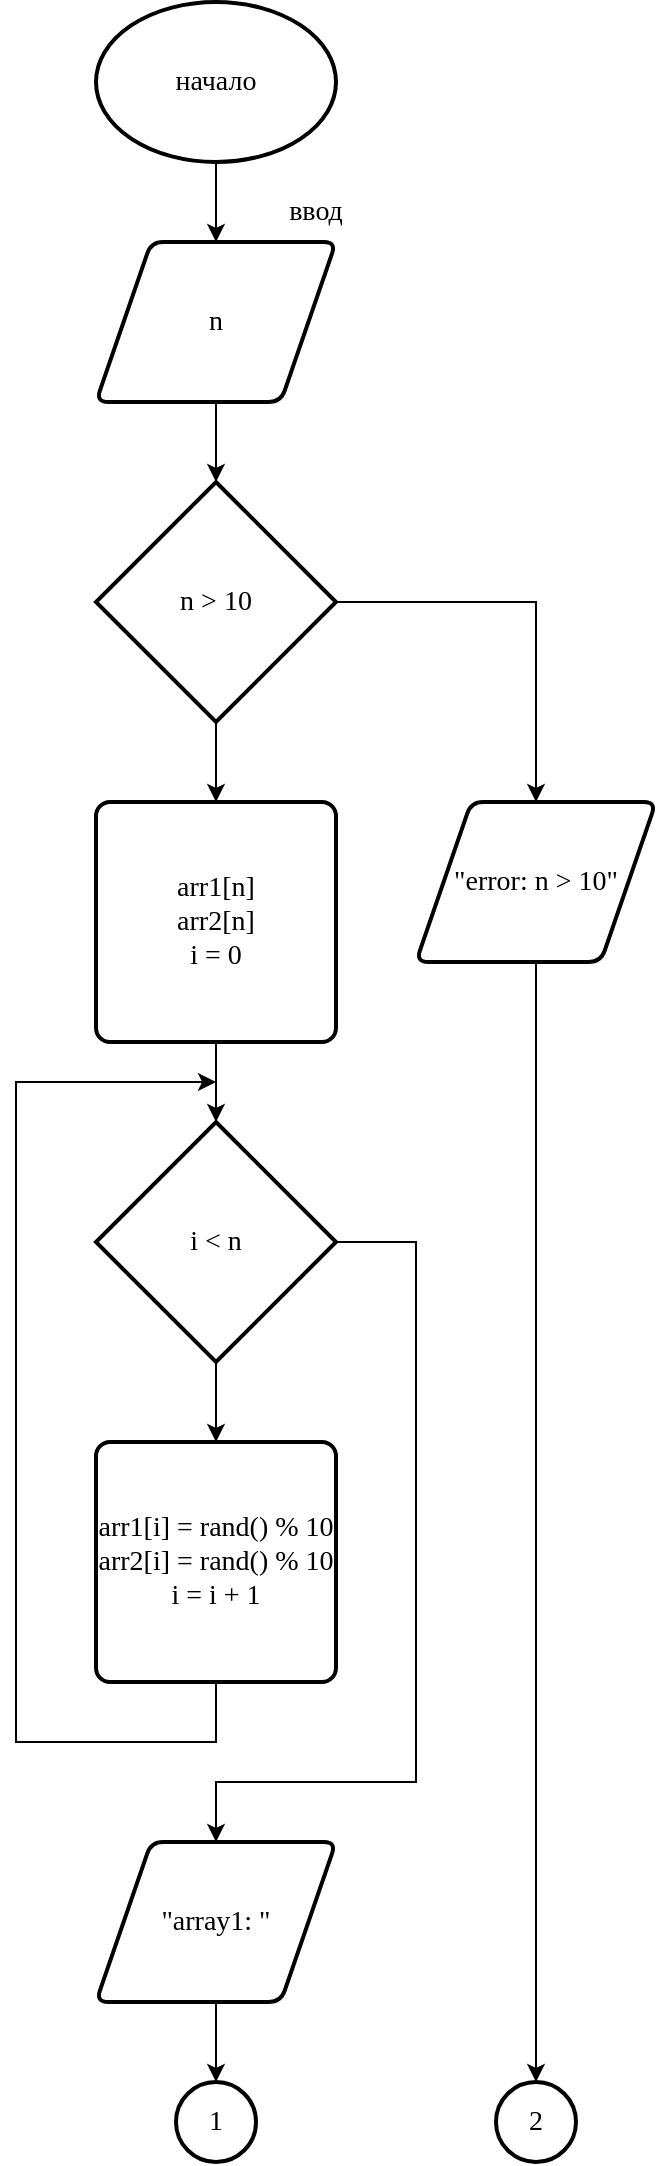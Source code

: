 <mxfile version="24.9.1" pages="4">
  <diagram id="ClEHwgsQiF0Twnfg9Zfp" name="page1">
    <mxGraphModel dx="1106" dy="611" grid="1" gridSize="10" guides="1" tooltips="1" connect="1" arrows="1" fold="1" page="1" pageScale="1" pageWidth="827" pageHeight="1169" math="0" shadow="0">
      <root>
        <mxCell id="0" />
        <mxCell id="1" parent="0" />
        <mxCell id="4WDe6WOeQd3wH5DQkv1W-1" value="начало" style="strokeWidth=2;html=1;shape=mxgraph.flowchart.start_1;whiteSpace=wrap;fontFamily=Times New Roman;fontSize=14;labelBackgroundColor=none;fontColor=#000000;" vertex="1" parent="1">
          <mxGeometry x="320" y="40" width="120" height="80" as="geometry" />
        </mxCell>
        <mxCell id="4WDe6WOeQd3wH5DQkv1W-2" value="n" style="shape=parallelogram;html=1;strokeWidth=2;perimeter=parallelogramPerimeter;whiteSpace=wrap;rounded=1;arcSize=12;size=0.23;fontFamily=Times New Roman;fontSize=14;labelBackgroundColor=none;fontColor=#000000;" vertex="1" parent="1">
          <mxGeometry x="320" y="160" width="120" height="80" as="geometry" />
        </mxCell>
        <mxCell id="4WDe6WOeQd3wH5DQkv1W-3" value="&lt;div style=&quot;&quot;&gt;&lt;div&gt;&lt;span style=&quot;&quot;&gt;n &lt;/span&gt;&amp;gt; &lt;span style=&quot;&quot;&gt;10&lt;/span&gt;&lt;/div&gt;&lt;/div&gt;" style="strokeWidth=2;html=1;shape=mxgraph.flowchart.decision;whiteSpace=wrap;fontFamily=Times New Roman;fontSize=14;labelBackgroundColor=none;fontColor=#000000;" vertex="1" parent="1">
          <mxGeometry x="320" y="280" width="120" height="120" as="geometry" />
        </mxCell>
        <mxCell id="4WDe6WOeQd3wH5DQkv1W-5" value="&lt;div style=&quot;&quot;&gt;&lt;div&gt;&lt;span style=&quot;&quot;&gt;&quot;error: n &amp;gt; 10&quot;&lt;/span&gt;&lt;/div&gt;&lt;/div&gt;" style="shape=parallelogram;html=1;strokeWidth=2;perimeter=parallelogramPerimeter;whiteSpace=wrap;rounded=1;arcSize=12;size=0.23;fontFamily=Times New Roman;fontSize=14;labelBackgroundColor=none;fontColor=#000000;" vertex="1" parent="1">
          <mxGeometry x="480" y="440" width="120" height="80" as="geometry" />
        </mxCell>
        <mxCell id="4WDe6WOeQd3wH5DQkv1W-6" value="&lt;div style=&quot;&quot;&gt;&lt;div&gt;&lt;span style=&quot;&quot;&gt;arr1&lt;/span&gt;[&lt;span style=&quot;&quot;&gt;n&lt;/span&gt;]&lt;/div&gt;&lt;div&gt;&lt;span style=&quot;&quot;&gt;arr2&lt;/span&gt;[&lt;span style=&quot;&quot;&gt;n&lt;/span&gt;]&lt;/div&gt;&lt;div&gt;i = 0&lt;/div&gt;&lt;/div&gt;" style="rounded=1;whiteSpace=wrap;html=1;absoluteArcSize=1;arcSize=14;strokeWidth=2;fontFamily=Times New Roman;fontSize=14;labelBackgroundColor=none;fontColor=#000000;" vertex="1" parent="1">
          <mxGeometry x="320" y="440" width="120" height="120" as="geometry" />
        </mxCell>
        <mxCell id="4WDe6WOeQd3wH5DQkv1W-7" value="i &amp;lt; n" style="strokeWidth=2;html=1;shape=mxgraph.flowchart.decision;whiteSpace=wrap;fontFamily=Times New Roman;fontSize=14;labelBackgroundColor=none;fontColor=#000000;" vertex="1" parent="1">
          <mxGeometry x="320" y="600" width="120" height="120" as="geometry" />
        </mxCell>
        <mxCell id="4WDe6WOeQd3wH5DQkv1W-8" value="&lt;div style=&quot;&quot;&gt;&lt;div&gt;&lt;span style=&quot;&quot;&gt;arr1&lt;/span&gt;[&lt;span style=&quot;&quot;&gt;i&lt;/span&gt;] = rand() % &lt;span style=&quot;&quot;&gt;10&lt;/span&gt;&lt;/div&gt;&lt;div&gt;&lt;div&gt;&lt;div&gt;&lt;span style=&quot;&quot;&gt;arr2&lt;/span&gt;[&lt;span style=&quot;&quot;&gt;i&lt;/span&gt;] = rand() % &lt;span style=&quot;&quot;&gt;10&lt;/span&gt;&lt;/div&gt;&lt;div&gt;&lt;span style=&quot;&quot;&gt;i = i + 1&lt;/span&gt;&lt;/div&gt;&lt;/div&gt;&lt;/div&gt;&lt;/div&gt;" style="rounded=1;whiteSpace=wrap;html=1;absoluteArcSize=1;arcSize=14;strokeWidth=2;fontFamily=Times New Roman;fontSize=14;labelBackgroundColor=none;fontColor=#000000;" vertex="1" parent="1">
          <mxGeometry x="320" y="760" width="120" height="120" as="geometry" />
        </mxCell>
        <mxCell id="TIAWvZCMxsYhyrnox-aT-1" value="1" style="strokeWidth=2;html=1;shape=mxgraph.flowchart.start_2;whiteSpace=wrap;fontFamily=Times New Roman;fontSize=14;labelBackgroundColor=none;fontColor=#000000;" vertex="1" parent="1">
          <mxGeometry x="360" y="1080" width="40" height="40" as="geometry" />
        </mxCell>
        <mxCell id="TIAWvZCMxsYhyrnox-aT-2" value="2" style="strokeWidth=2;html=1;shape=mxgraph.flowchart.start_2;whiteSpace=wrap;fontFamily=Times New Roman;fontSize=14;labelBackgroundColor=none;fontColor=#000000;" vertex="1" parent="1">
          <mxGeometry x="520" y="1080" width="40" height="40" as="geometry" />
        </mxCell>
        <mxCell id="a9mj1y5ryzQ2lEXADbT7-1" value="&lt;div style=&quot;&quot;&gt;&lt;div&gt;&lt;span style=&quot;&quot;&gt;&quot;array1: &quot;&lt;/span&gt;&lt;/div&gt;&lt;/div&gt;" style="shape=parallelogram;html=1;strokeWidth=2;perimeter=parallelogramPerimeter;whiteSpace=wrap;rounded=1;arcSize=12;size=0.23;fontFamily=Times New Roman;fontSize=14;labelBackgroundColor=none;fontColor=#000000;" vertex="1" parent="1">
          <mxGeometry x="320" y="960" width="120" height="80" as="geometry" />
        </mxCell>
        <mxCell id="48x4DBlpASRfGkHnOXzy-1" value="ввод" style="text;html=1;align=center;verticalAlign=middle;whiteSpace=wrap;rounded=0;fontFamily=Times New Roman;fontSize=14;labelBackgroundColor=none;fontColor=#000000;" vertex="1" parent="1">
          <mxGeometry x="400" y="130" width="60" height="30" as="geometry" />
        </mxCell>
        <mxCell id="48x4DBlpASRfGkHnOXzy-2" value="" style="endArrow=classic;html=1;rounded=0;exitX=0.5;exitY=1;exitDx=0;exitDy=0;exitPerimeter=0;entryX=0.5;entryY=0;entryDx=0;entryDy=0;fontFamily=Times New Roman;fontSize=14;labelBackgroundColor=none;fontColor=#000000;" edge="1" parent="1" source="4WDe6WOeQd3wH5DQkv1W-1" target="4WDe6WOeQd3wH5DQkv1W-2">
          <mxGeometry width="50" height="50" relative="1" as="geometry">
            <mxPoint x="390" y="110" as="sourcePoint" />
            <mxPoint x="440" y="60" as="targetPoint" />
          </mxGeometry>
        </mxCell>
        <mxCell id="48x4DBlpASRfGkHnOXzy-3" value="" style="endArrow=classic;html=1;rounded=0;exitX=0.5;exitY=1;exitDx=0;exitDy=0;entryX=0.5;entryY=0;entryDx=0;entryDy=0;entryPerimeter=0;fontFamily=Times New Roman;fontSize=14;labelBackgroundColor=none;fontColor=#000000;" edge="1" parent="1" source="4WDe6WOeQd3wH5DQkv1W-2" target="4WDe6WOeQd3wH5DQkv1W-3">
          <mxGeometry width="50" height="50" relative="1" as="geometry">
            <mxPoint x="390" y="130" as="sourcePoint" />
            <mxPoint x="390" y="170" as="targetPoint" />
          </mxGeometry>
        </mxCell>
        <mxCell id="48x4DBlpASRfGkHnOXzy-4" value="" style="endArrow=classic;html=1;rounded=0;exitX=0.5;exitY=1;exitDx=0;exitDy=0;entryX=0.5;entryY=0;entryDx=0;entryDy=0;exitPerimeter=0;fontFamily=Times New Roman;fontSize=14;labelBackgroundColor=none;fontColor=#000000;" edge="1" parent="1" source="4WDe6WOeQd3wH5DQkv1W-3" target="4WDe6WOeQd3wH5DQkv1W-6">
          <mxGeometry width="50" height="50" relative="1" as="geometry">
            <mxPoint x="390" y="250" as="sourcePoint" />
            <mxPoint x="390" y="290" as="targetPoint" />
          </mxGeometry>
        </mxCell>
        <mxCell id="48x4DBlpASRfGkHnOXzy-5" value="" style="endArrow=classic;html=1;rounded=0;exitX=1;exitY=0.5;exitDx=0;exitDy=0;entryX=0.5;entryY=0;entryDx=0;entryDy=0;exitPerimeter=0;fontFamily=Times New Roman;fontSize=14;labelBackgroundColor=none;fontColor=#000000;" edge="1" parent="1" source="4WDe6WOeQd3wH5DQkv1W-3" target="4WDe6WOeQd3wH5DQkv1W-5">
          <mxGeometry width="50" height="50" relative="1" as="geometry">
            <mxPoint x="390" y="410" as="sourcePoint" />
            <mxPoint x="390" y="450" as="targetPoint" />
            <Array as="points">
              <mxPoint x="540" y="340" />
            </Array>
          </mxGeometry>
        </mxCell>
        <mxCell id="48x4DBlpASRfGkHnOXzy-6" value="" style="endArrow=classic;html=1;rounded=0;exitX=0.5;exitY=1;exitDx=0;exitDy=0;entryX=0.5;entryY=0;entryDx=0;entryDy=0;entryPerimeter=0;fontFamily=Times New Roman;fontSize=14;labelBackgroundColor=none;fontColor=#000000;" edge="1" parent="1" source="4WDe6WOeQd3wH5DQkv1W-6" target="4WDe6WOeQd3wH5DQkv1W-7">
          <mxGeometry width="50" height="50" relative="1" as="geometry">
            <mxPoint x="390" y="410" as="sourcePoint" />
            <mxPoint x="390" y="450" as="targetPoint" />
          </mxGeometry>
        </mxCell>
        <mxCell id="48x4DBlpASRfGkHnOXzy-7" value="" style="endArrow=classic;html=1;rounded=0;exitX=0.5;exitY=1;exitDx=0;exitDy=0;entryX=0.5;entryY=0;entryDx=0;entryDy=0;exitPerimeter=0;fontFamily=Times New Roman;fontSize=14;labelBackgroundColor=none;fontColor=#000000;" edge="1" parent="1" source="4WDe6WOeQd3wH5DQkv1W-7" target="4WDe6WOeQd3wH5DQkv1W-8">
          <mxGeometry width="50" height="50" relative="1" as="geometry">
            <mxPoint x="390" y="570" as="sourcePoint" />
            <mxPoint x="390" y="610" as="targetPoint" />
          </mxGeometry>
        </mxCell>
        <mxCell id="48x4DBlpASRfGkHnOXzy-8" value="" style="endArrow=classic;html=1;rounded=0;exitX=0.5;exitY=1;exitDx=0;exitDy=0;fontFamily=Times New Roman;fontSize=14;labelBackgroundColor=none;fontColor=#000000;" edge="1" parent="1" source="4WDe6WOeQd3wH5DQkv1W-8">
          <mxGeometry width="50" height="50" relative="1" as="geometry">
            <mxPoint x="390" y="730" as="sourcePoint" />
            <mxPoint x="380" y="580" as="targetPoint" />
            <Array as="points">
              <mxPoint x="380" y="910" />
              <mxPoint x="280" y="910" />
              <mxPoint x="280" y="580" />
            </Array>
          </mxGeometry>
        </mxCell>
        <mxCell id="48x4DBlpASRfGkHnOXzy-9" value="" style="endArrow=classic;html=1;rounded=0;exitX=1;exitY=0.5;exitDx=0;exitDy=0;entryX=0.5;entryY=0;entryDx=0;entryDy=0;exitPerimeter=0;fontFamily=Times New Roman;fontSize=14;labelBackgroundColor=none;fontColor=#000000;" edge="1" parent="1" source="4WDe6WOeQd3wH5DQkv1W-7" target="a9mj1y5ryzQ2lEXADbT7-1">
          <mxGeometry width="50" height="50" relative="1" as="geometry">
            <mxPoint x="390" y="730" as="sourcePoint" />
            <mxPoint x="390" y="770" as="targetPoint" />
            <Array as="points">
              <mxPoint x="480" y="660" />
              <mxPoint x="480" y="930" />
              <mxPoint x="380" y="930" />
            </Array>
          </mxGeometry>
        </mxCell>
        <mxCell id="48x4DBlpASRfGkHnOXzy-10" value="" style="endArrow=classic;html=1;rounded=0;exitX=0.5;exitY=1;exitDx=0;exitDy=0;entryX=0.5;entryY=0;entryDx=0;entryDy=0;entryPerimeter=0;fontFamily=Times New Roman;fontSize=14;labelBackgroundColor=none;fontColor=#000000;" edge="1" parent="1" source="a9mj1y5ryzQ2lEXADbT7-1" target="TIAWvZCMxsYhyrnox-aT-1">
          <mxGeometry width="50" height="50" relative="1" as="geometry">
            <mxPoint x="390" y="730" as="sourcePoint" />
            <mxPoint x="390" y="770" as="targetPoint" />
          </mxGeometry>
        </mxCell>
        <mxCell id="48x4DBlpASRfGkHnOXzy-11" value="" style="endArrow=classic;html=1;rounded=0;exitX=0.5;exitY=1;exitDx=0;exitDy=0;entryX=0.5;entryY=0;entryDx=0;entryDy=0;entryPerimeter=0;fontFamily=Times New Roman;fontSize=14;labelBackgroundColor=none;fontColor=#000000;" edge="1" parent="1" source="4WDe6WOeQd3wH5DQkv1W-5" target="TIAWvZCMxsYhyrnox-aT-2">
          <mxGeometry width="50" height="50" relative="1" as="geometry">
            <mxPoint x="390" y="1050" as="sourcePoint" />
            <mxPoint x="390" y="1090" as="targetPoint" />
          </mxGeometry>
        </mxCell>
      </root>
    </mxGraphModel>
  </diagram>
  <diagram id="-nOnlG4Ni3Ta8Uzwo-ml" name="page2">
    <mxGraphModel dx="1106" dy="611" grid="1" gridSize="10" guides="1" tooltips="1" connect="1" arrows="1" fold="1" page="1" pageScale="1" pageWidth="827" pageHeight="1169" math="0" shadow="0">
      <root>
        <mxCell id="0" />
        <mxCell id="1" parent="0" />
        <mxCell id="ZV22opKeAn7J3kT4WImm-1" value="i &amp;lt; n" style="strokeWidth=2;html=1;shape=mxgraph.flowchart.decision;whiteSpace=wrap;labelBackgroundColor=none;fontColor=#000000;" vertex="1" parent="1">
          <mxGeometry x="320" y="280" width="120" height="120" as="geometry" />
        </mxCell>
        <mxCell id="ZV22opKeAn7J3kT4WImm-2" value="i = i + 1" style="rounded=1;whiteSpace=wrap;html=1;absoluteArcSize=1;arcSize=14;strokeWidth=2;labelBackgroundColor=none;fontColor=#000000;" vertex="1" parent="1">
          <mxGeometry x="320" y="560" width="120" height="120" as="geometry" />
        </mxCell>
        <mxCell id="ZV22opKeAn7J3kT4WImm-3" value="1" style="strokeWidth=2;html=1;shape=mxgraph.flowchart.start_2;whiteSpace=wrap;labelBackgroundColor=none;fontColor=#000000;" vertex="1" parent="1">
          <mxGeometry x="360" y="40" width="40" height="40" as="geometry" />
        </mxCell>
        <mxCell id="TQ7RqIMfmJ_NdMEHXZPh-1" value="i = 0" style="rounded=1;whiteSpace=wrap;html=1;absoluteArcSize=1;arcSize=14;strokeWidth=2;labelBackgroundColor=none;fontColor=#000000;" vertex="1" parent="1">
          <mxGeometry x="320" y="120" width="120" height="120" as="geometry" />
        </mxCell>
        <mxCell id="TQ7RqIMfmJ_NdMEHXZPh-2" value="i &amp;lt; n" style="strokeWidth=2;html=1;shape=mxgraph.flowchart.decision;whiteSpace=wrap;labelBackgroundColor=none;fontColor=#000000;" vertex="1" parent="1">
          <mxGeometry x="320" y="920" width="120" height="120" as="geometry" />
        </mxCell>
        <mxCell id="TQ7RqIMfmJ_NdMEHXZPh-4" value="i = 0" style="rounded=1;whiteSpace=wrap;html=1;absoluteArcSize=1;arcSize=14;strokeWidth=2;labelBackgroundColor=none;fontColor=#000000;" vertex="1" parent="1">
          <mxGeometry x="320" y="760" width="120" height="120" as="geometry" />
        </mxCell>
        <mxCell id="isAVYBui_rfD6mscCJiV-1" value="arr1[i]" style="shape=parallelogram;html=1;strokeWidth=2;perimeter=parallelogramPerimeter;whiteSpace=wrap;rounded=1;arcSize=12;size=0.23;labelBackgroundColor=none;fontColor=#000000;" vertex="1" parent="1">
          <mxGeometry x="320" y="440" width="120" height="80" as="geometry" />
        </mxCell>
        <mxCell id="zNTCxZKhuR5uTYQSKdoK-1" value="1" style="strokeWidth=2;html=1;shape=mxgraph.flowchart.start_2;whiteSpace=wrap;labelBackgroundColor=none;fontColor=#000000;" vertex="1" parent="1">
          <mxGeometry x="360" y="1400" width="40" height="40" as="geometry" />
        </mxCell>
        <mxCell id="27rPDv61kqs436boxoLT-1" value="arr2[i]" style="shape=parallelogram;html=1;strokeWidth=2;perimeter=parallelogramPerimeter;whiteSpace=wrap;rounded=1;arcSize=12;size=0.23;labelBackgroundColor=none;fontColor=#000000;" vertex="1" parent="1">
          <mxGeometry x="320" y="1080" width="120" height="80" as="geometry" />
        </mxCell>
        <mxCell id="27rPDv61kqs436boxoLT-2" value="i = i + 1" style="rounded=1;whiteSpace=wrap;html=1;absoluteArcSize=1;arcSize=14;strokeWidth=2;labelBackgroundColor=none;fontColor=#000000;" vertex="1" parent="1">
          <mxGeometry x="320" y="1200" width="120" height="120" as="geometry" />
        </mxCell>
        <mxCell id="K9ttAwndlH-CqKQWY8N4-1" value="" style="endArrow=classic;html=1;rounded=0;exitX=0.5;exitY=1;exitDx=0;exitDy=0;labelBackgroundColor=none;fontColor=#000000;" edge="1" parent="1" source="27rPDv61kqs436boxoLT-2">
          <mxGeometry width="50" height="50" relative="1" as="geometry">
            <mxPoint x="390" y="1250" as="sourcePoint" />
            <mxPoint x="380" y="900" as="targetPoint" />
            <Array as="points">
              <mxPoint x="380" y="1350" />
              <mxPoint x="280" y="1350" />
              <mxPoint x="280" y="900" />
            </Array>
          </mxGeometry>
        </mxCell>
        <mxCell id="K9ttAwndlH-CqKQWY8N4-2" value="" style="endArrow=classic;html=1;rounded=0;exitX=0.5;exitY=1;exitDx=0;exitDy=0;entryX=0.5;entryY=0;entryDx=0;entryDy=0;labelBackgroundColor=none;fontColor=#000000;" edge="1" parent="1" source="27rPDv61kqs436boxoLT-1" target="27rPDv61kqs436boxoLT-2">
          <mxGeometry width="50" height="50" relative="1" as="geometry">
            <mxPoint x="390" y="1330" as="sourcePoint" />
            <mxPoint x="390" y="1370" as="targetPoint" />
          </mxGeometry>
        </mxCell>
        <mxCell id="K9ttAwndlH-CqKQWY8N4-3" value="" style="endArrow=classic;html=1;rounded=0;exitX=0.5;exitY=1;exitDx=0;exitDy=0;entryX=0.5;entryY=0;entryDx=0;entryDy=0;exitPerimeter=0;labelBackgroundColor=none;fontColor=#000000;" edge="1" parent="1" source="TQ7RqIMfmJ_NdMEHXZPh-2" target="27rPDv61kqs436boxoLT-1">
          <mxGeometry width="50" height="50" relative="1" as="geometry">
            <mxPoint x="390" y="1170" as="sourcePoint" />
            <mxPoint x="390" y="1210" as="targetPoint" />
          </mxGeometry>
        </mxCell>
        <mxCell id="K9ttAwndlH-CqKQWY8N4-5" value="" style="endArrow=classic;html=1;rounded=0;exitX=0.5;exitY=1;exitDx=0;exitDy=0;entryX=0.5;entryY=0;entryDx=0;entryDy=0;entryPerimeter=0;labelBackgroundColor=none;fontColor=#000000;" edge="1" parent="1" source="TQ7RqIMfmJ_NdMEHXZPh-4" target="TQ7RqIMfmJ_NdMEHXZPh-2">
          <mxGeometry width="50" height="50" relative="1" as="geometry">
            <mxPoint x="390" y="1050" as="sourcePoint" />
            <mxPoint x="390" y="1090" as="targetPoint" />
          </mxGeometry>
        </mxCell>
        <mxCell id="K9ttAwndlH-CqKQWY8N4-6" value="" style="endArrow=classic;html=1;rounded=0;exitX=0.5;exitY=1;exitDx=0;exitDy=0;exitPerimeter=0;entryX=0.5;entryY=0;entryDx=0;entryDy=0;labelBackgroundColor=none;fontColor=#000000;" edge="1" parent="1" source="ZV22opKeAn7J3kT4WImm-3" target="TQ7RqIMfmJ_NdMEHXZPh-1">
          <mxGeometry width="50" height="50" relative="1" as="geometry">
            <mxPoint x="390" y="90" as="sourcePoint" />
            <mxPoint x="440" y="40" as="targetPoint" />
          </mxGeometry>
        </mxCell>
        <mxCell id="HLryhTNELHdvGvSWHEGO-1" value="" style="endArrow=classic;html=1;rounded=0;exitX=0.5;exitY=1;exitDx=0;exitDy=0;entryX=0.5;entryY=0;entryDx=0;entryDy=0;entryPerimeter=0;labelBackgroundColor=none;fontColor=#000000;" edge="1" parent="1" source="TQ7RqIMfmJ_NdMEHXZPh-1" target="ZV22opKeAn7J3kT4WImm-1">
          <mxGeometry width="50" height="50" relative="1" as="geometry">
            <mxPoint x="390" y="90" as="sourcePoint" />
            <mxPoint x="390" y="130" as="targetPoint" />
          </mxGeometry>
        </mxCell>
        <mxCell id="HLryhTNELHdvGvSWHEGO-2" value="" style="endArrow=classic;html=1;rounded=0;exitX=0.5;exitY=1;exitDx=0;exitDy=0;entryX=0.5;entryY=0;entryDx=0;entryDy=0;exitPerimeter=0;labelBackgroundColor=none;fontColor=#000000;" edge="1" parent="1" source="ZV22opKeAn7J3kT4WImm-1" target="isAVYBui_rfD6mscCJiV-1">
          <mxGeometry width="50" height="50" relative="1" as="geometry">
            <mxPoint x="390" y="250" as="sourcePoint" />
            <mxPoint x="390" y="290" as="targetPoint" />
          </mxGeometry>
        </mxCell>
        <mxCell id="HLryhTNELHdvGvSWHEGO-3" value="" style="endArrow=classic;html=1;rounded=0;exitX=0.5;exitY=1;exitDx=0;exitDy=0;entryX=0.5;entryY=0;entryDx=0;entryDy=0;labelBackgroundColor=none;fontColor=#000000;" edge="1" parent="1" source="isAVYBui_rfD6mscCJiV-1" target="ZV22opKeAn7J3kT4WImm-2">
          <mxGeometry width="50" height="50" relative="1" as="geometry">
            <mxPoint x="390" y="410" as="sourcePoint" />
            <mxPoint x="400" y="300" as="targetPoint" />
          </mxGeometry>
        </mxCell>
        <mxCell id="HLryhTNELHdvGvSWHEGO-4" value="" style="endArrow=classic;html=1;rounded=0;exitX=0.5;exitY=1;exitDx=0;exitDy=0;labelBackgroundColor=none;fontColor=#000000;" edge="1" parent="1" source="ZV22opKeAn7J3kT4WImm-2">
          <mxGeometry width="50" height="50" relative="1" as="geometry">
            <mxPoint x="390" y="410" as="sourcePoint" />
            <mxPoint x="380" y="260" as="targetPoint" />
            <Array as="points">
              <mxPoint x="380" y="710" />
              <mxPoint x="280" y="710" />
              <mxPoint x="280" y="260" />
            </Array>
          </mxGeometry>
        </mxCell>
        <mxCell id="HLryhTNELHdvGvSWHEGO-5" value="" style="endArrow=classic;html=1;rounded=0;exitX=1;exitY=0.5;exitDx=0;exitDy=0;entryX=0.5;entryY=0;entryDx=0;entryDy=0;exitPerimeter=0;labelBackgroundColor=none;fontColor=#000000;" edge="1" parent="1" source="ZV22opKeAn7J3kT4WImm-1" target="TQ7RqIMfmJ_NdMEHXZPh-4">
          <mxGeometry width="50" height="50" relative="1" as="geometry">
            <mxPoint x="390" y="410" as="sourcePoint" />
            <mxPoint x="390" y="450" as="targetPoint" />
            <Array as="points">
              <mxPoint x="480" y="340" />
              <mxPoint x="480" y="730" />
              <mxPoint x="380" y="730" />
            </Array>
          </mxGeometry>
        </mxCell>
        <mxCell id="6bLD12Y1-bCbmdjCxjbe-1" value="" style="endArrow=classic;html=1;rounded=0;exitX=1;exitY=0.5;exitDx=0;exitDy=0;entryX=0.5;entryY=0;entryDx=0;entryDy=0;exitPerimeter=0;entryPerimeter=0;labelBackgroundColor=none;fontColor=#000000;" edge="1" parent="1" source="TQ7RqIMfmJ_NdMEHXZPh-2" target="zNTCxZKhuR5uTYQSKdoK-1">
          <mxGeometry width="50" height="50" relative="1" as="geometry">
            <mxPoint x="390" y="1170" as="sourcePoint" />
            <mxPoint x="390" y="1210" as="targetPoint" />
            <Array as="points">
              <mxPoint x="480" y="980" />
              <mxPoint x="480" y="1370" />
              <mxPoint x="380" y="1370" />
            </Array>
          </mxGeometry>
        </mxCell>
        <mxCell id="VQG3CqEEjc1wZA6Ka6te-1" value="вывод" style="text;html=1;align=center;verticalAlign=middle;whiteSpace=wrap;rounded=0;fontFamily=Times New Roman;fontSize=14;labelBackgroundColor=none;fontColor=#000000;" vertex="1" parent="1">
          <mxGeometry x="400" y="410" width="60" height="30" as="geometry" />
        </mxCell>
        <mxCell id="VQG3CqEEjc1wZA6Ka6te-2" value="вывод" style="text;html=1;align=center;verticalAlign=middle;whiteSpace=wrap;rounded=0;fontFamily=Times New Roman;fontSize=14;labelBackgroundColor=none;fontColor=#000000;" vertex="1" parent="1">
          <mxGeometry x="400" y="1050" width="60" height="30" as="geometry" />
        </mxCell>
      </root>
    </mxGraphModel>
  </diagram>
  <diagram id="EvM0lVcL_5SvYcB3Qsok" name="page3">
    <mxGraphModel dx="1053" dy="582" grid="1" gridSize="10" guides="1" tooltips="1" connect="1" arrows="1" fold="1" page="1" pageScale="1" pageWidth="827" pageHeight="1169" math="0" shadow="0">
      <root>
        <mxCell id="0" />
        <mxCell id="1" parent="0" />
        <mxCell id="a-BPPGdbZMG67OQ4OdZu-1" value="&lt;div style=&quot;&quot;&gt;&lt;div&gt;&lt;span style=&quot;&quot;&gt;min1 &lt;/span&gt;= &lt;span style=&quot;&quot;&gt;array1&lt;/span&gt;[&lt;span style=&quot;&quot;&gt;0&lt;/span&gt;]&lt;/div&gt;&lt;div&gt;&lt;span style=&quot;&quot;&gt;min2 &lt;/span&gt;= &lt;span style=&quot;&quot;&gt;array2&lt;/span&gt;[&lt;span style=&quot;&quot;&gt;0&lt;/span&gt;]&lt;/div&gt;&lt;div&gt;i = 1&lt;/div&gt;&lt;/div&gt;" style="rounded=1;whiteSpace=wrap;html=1;absoluteArcSize=1;arcSize=14;strokeWidth=2;fontFamily=Times New Roman;fontSize=14;fontColor=#000000;labelBackgroundColor=none;" vertex="1" parent="1">
          <mxGeometry x="320" y="1200" width="120" height="120" as="geometry" />
        </mxCell>
        <mxCell id="JEyaU9MG4szVsMRdpTSi-1" value="&lt;div style=&quot;&quot;&gt;&lt;div&gt;i &amp;lt; n&lt;/div&gt;&lt;/div&gt;" style="strokeWidth=2;html=1;shape=mxgraph.flowchart.decision;whiteSpace=wrap;fontFamily=Times New Roman;fontSize=14;fontColor=#000000;labelBackgroundColor=none;" vertex="1" parent="1">
          <mxGeometry x="320" y="1360" width="120" height="120" as="geometry" />
        </mxCell>
        <mxCell id="JEyaU9MG4szVsMRdpTSi-3" value="&lt;div style=&quot;&quot;&gt;&lt;span style=&quot;&quot;&gt;arr1&lt;/span&gt;[&lt;span style=&quot;&quot;&gt;i&lt;/span&gt;] &amp;lt; &lt;span style=&quot;&quot;&gt;min1&lt;/span&gt;&lt;/div&gt;" style="strokeWidth=2;html=1;shape=mxgraph.flowchart.decision;whiteSpace=wrap;fontFamily=Times New Roman;fontSize=14;fontColor=#000000;labelBackgroundColor=none;" vertex="1" parent="1">
          <mxGeometry x="320" y="1520" width="120" height="120" as="geometry" />
        </mxCell>
        <mxCell id="JEyaU9MG4szVsMRdpTSi-4" value="&lt;div style=&quot;&quot;&gt;&lt;div&gt;&lt;span style=&quot;&quot;&gt;min1 &lt;/span&gt;= &lt;span style=&quot;&quot;&gt;arr1&lt;/span&gt;[&lt;span style=&quot;&quot;&gt;i&lt;/span&gt;]&lt;/div&gt;&lt;/div&gt;" style="rounded=1;whiteSpace=wrap;html=1;absoluteArcSize=1;arcSize=14;strokeWidth=2;fontFamily=Times New Roman;fontSize=14;fontColor=#000000;labelBackgroundColor=none;" vertex="1" parent="1">
          <mxGeometry x="320" y="1680" width="120" height="120" as="geometry" />
        </mxCell>
        <mxCell id="JEyaU9MG4szVsMRdpTSi-5" value="&lt;div style=&quot;&quot;&gt;&lt;span style=&quot;&quot;&gt;arr2&lt;/span&gt;[&lt;span style=&quot;&quot;&gt;i&lt;/span&gt;] &amp;lt; &lt;span style=&quot;&quot;&gt;min2&lt;/span&gt;&lt;/div&gt;" style="strokeWidth=2;html=1;shape=mxgraph.flowchart.decision;whiteSpace=wrap;fontFamily=Times New Roman;fontSize=14;fontColor=#000000;labelBackgroundColor=none;" vertex="1" parent="1">
          <mxGeometry x="320" y="1840" width="120" height="120" as="geometry" />
        </mxCell>
        <mxCell id="JEyaU9MG4szVsMRdpTSi-6" value="&lt;div style=&quot;&quot;&gt;&lt;div&gt;&lt;span style=&quot;&quot;&gt;min2 &lt;/span&gt;= &lt;span style=&quot;&quot;&gt;arr2&lt;/span&gt;[&lt;span style=&quot;&quot;&gt;i&lt;/span&gt;]&lt;/div&gt;&lt;/div&gt;" style="rounded=1;whiteSpace=wrap;html=1;absoluteArcSize=1;arcSize=14;strokeWidth=2;fontFamily=Times New Roman;fontSize=14;fontColor=#000000;labelBackgroundColor=none;" vertex="1" parent="1">
          <mxGeometry x="320" y="2000" width="120" height="120" as="geometry" />
        </mxCell>
        <mxCell id="JEyaU9MG4szVsMRdpTSi-7" value="i = i + 1" style="rounded=1;whiteSpace=wrap;html=1;absoluteArcSize=1;arcSize=14;strokeWidth=2;fontFamily=Times New Roman;fontSize=14;fontColor=#000000;labelBackgroundColor=none;" vertex="1" parent="1">
          <mxGeometry x="320" y="2160" width="120" height="120" as="geometry" />
        </mxCell>
        <mxCell id="wcK97uX5LzdqGnMl5bGo-1" value="1" style="strokeWidth=2;html=1;shape=mxgraph.flowchart.start_2;whiteSpace=wrap;fontFamily=Times New Roman;fontSize=14;fontColor=#000000;labelBackgroundColor=none;" vertex="1" parent="1">
          <mxGeometry x="360" y="1120" width="40" height="40" as="geometry" />
        </mxCell>
        <mxCell id="wcK97uX5LzdqGnMl5bGo-2" value="1" style="strokeWidth=2;html=1;shape=mxgraph.flowchart.start_2;whiteSpace=wrap;fontFamily=Times New Roman;fontSize=14;fontColor=#000000;labelBackgroundColor=none;" vertex="1" parent="1">
          <mxGeometry x="360" y="2360" width="40" height="40" as="geometry" />
        </mxCell>
        <mxCell id="t1HgOMJ_iQbW_uEZNK2S-1" value="" style="endArrow=classic;html=1;rounded=0;exitX=0.5;exitY=1;exitDx=0;exitDy=0;exitPerimeter=0;entryX=0.5;entryY=0;entryDx=0;entryDy=0;fontFamily=Times New Roman;fontSize=14;fontColor=#000000;labelBackgroundColor=none;" edge="1" parent="1" source="wcK97uX5LzdqGnMl5bGo-1" target="a-BPPGdbZMG67OQ4OdZu-1">
          <mxGeometry width="50" height="50" relative="1" as="geometry">
            <mxPoint x="390" y="1340" as="sourcePoint" />
            <mxPoint x="440" y="1290" as="targetPoint" />
          </mxGeometry>
        </mxCell>
        <mxCell id="t1HgOMJ_iQbW_uEZNK2S-2" value="" style="endArrow=classic;html=1;rounded=0;exitX=0.5;exitY=1;exitDx=0;exitDy=0;entryX=0.5;entryY=0;entryDx=0;entryDy=0;entryPerimeter=0;fontFamily=Times New Roman;fontSize=14;fontColor=#000000;labelBackgroundColor=none;" edge="1" parent="1" source="a-BPPGdbZMG67OQ4OdZu-1" target="JEyaU9MG4szVsMRdpTSi-1">
          <mxGeometry width="50" height="50" relative="1" as="geometry">
            <mxPoint x="390" y="1170" as="sourcePoint" />
            <mxPoint x="390" y="1210" as="targetPoint" />
          </mxGeometry>
        </mxCell>
        <mxCell id="t1HgOMJ_iQbW_uEZNK2S-3" value="" style="endArrow=classic;html=1;rounded=0;exitX=0.5;exitY=1;exitDx=0;exitDy=0;entryX=0.5;entryY=0;entryDx=0;entryDy=0;entryPerimeter=0;exitPerimeter=0;fontFamily=Times New Roman;fontSize=14;fontColor=#000000;labelBackgroundColor=none;" edge="1" parent="1" source="JEyaU9MG4szVsMRdpTSi-1" target="JEyaU9MG4szVsMRdpTSi-3">
          <mxGeometry width="50" height="50" relative="1" as="geometry">
            <mxPoint x="390" y="1330" as="sourcePoint" />
            <mxPoint x="390" y="1370" as="targetPoint" />
          </mxGeometry>
        </mxCell>
        <mxCell id="t1HgOMJ_iQbW_uEZNK2S-4" value="" style="endArrow=classic;html=1;rounded=0;exitX=0.5;exitY=1;exitDx=0;exitDy=0;entryX=0.5;entryY=0;entryDx=0;entryDy=0;exitPerimeter=0;fontFamily=Times New Roman;fontSize=14;fontColor=#000000;labelBackgroundColor=none;" edge="1" parent="1" source="JEyaU9MG4szVsMRdpTSi-3" target="JEyaU9MG4szVsMRdpTSi-4">
          <mxGeometry width="50" height="50" relative="1" as="geometry">
            <mxPoint x="390" y="1490" as="sourcePoint" />
            <mxPoint x="390" y="1530" as="targetPoint" />
          </mxGeometry>
        </mxCell>
        <mxCell id="t1HgOMJ_iQbW_uEZNK2S-5" value="" style="endArrow=classic;html=1;rounded=0;exitX=1;exitY=0.5;exitDx=0;exitDy=0;exitPerimeter=0;fontFamily=Times New Roman;fontSize=14;fontColor=#000000;labelBackgroundColor=none;" edge="1" parent="1" source="JEyaU9MG4szVsMRdpTSi-3">
          <mxGeometry width="50" height="50" relative="1" as="geometry">
            <mxPoint x="390" y="1650" as="sourcePoint" />
            <mxPoint x="380" y="1820" as="targetPoint" />
            <Array as="points">
              <mxPoint x="480" y="1580" />
              <mxPoint x="480" y="1820" />
            </Array>
          </mxGeometry>
        </mxCell>
        <mxCell id="t1HgOMJ_iQbW_uEZNK2S-6" value="" style="endArrow=classic;html=1;rounded=0;exitX=0.5;exitY=1;exitDx=0;exitDy=0;entryX=0.5;entryY=0;entryDx=0;entryDy=0;entryPerimeter=0;fontFamily=Times New Roman;fontSize=14;fontColor=#000000;labelBackgroundColor=none;" edge="1" parent="1" source="JEyaU9MG4szVsMRdpTSi-4" target="JEyaU9MG4szVsMRdpTSi-5">
          <mxGeometry width="50" height="50" relative="1" as="geometry">
            <mxPoint x="390" y="1650" as="sourcePoint" />
            <mxPoint x="390" y="1690" as="targetPoint" />
          </mxGeometry>
        </mxCell>
        <mxCell id="t1HgOMJ_iQbW_uEZNK2S-7" value="" style="endArrow=classic;html=1;rounded=0;exitX=0.5;exitY=1;exitDx=0;exitDy=0;entryX=0.5;entryY=0;entryDx=0;entryDy=0;exitPerimeter=0;fontFamily=Times New Roman;fontSize=14;fontColor=#000000;labelBackgroundColor=none;" edge="1" parent="1" source="JEyaU9MG4szVsMRdpTSi-5" target="JEyaU9MG4szVsMRdpTSi-6">
          <mxGeometry width="50" height="50" relative="1" as="geometry">
            <mxPoint x="390" y="1650" as="sourcePoint" />
            <mxPoint x="390" y="1690" as="targetPoint" />
          </mxGeometry>
        </mxCell>
        <mxCell id="t1HgOMJ_iQbW_uEZNK2S-8" value="" style="endArrow=classic;html=1;rounded=0;exitX=0.5;exitY=1;exitDx=0;exitDy=0;entryX=0.5;entryY=0;entryDx=0;entryDy=0;fontFamily=Times New Roman;fontSize=14;fontColor=#000000;labelBackgroundColor=none;" edge="1" parent="1" source="JEyaU9MG4szVsMRdpTSi-6" target="JEyaU9MG4szVsMRdpTSi-7">
          <mxGeometry width="50" height="50" relative="1" as="geometry">
            <mxPoint x="390" y="1970" as="sourcePoint" />
            <mxPoint x="390" y="2010" as="targetPoint" />
          </mxGeometry>
        </mxCell>
        <mxCell id="t1HgOMJ_iQbW_uEZNK2S-9" value="" style="endArrow=classic;html=1;rounded=0;exitX=1;exitY=0.5;exitDx=0;exitDy=0;exitPerimeter=0;fontFamily=Times New Roman;fontSize=14;fontColor=#000000;labelBackgroundColor=none;" edge="1" parent="1" source="JEyaU9MG4szVsMRdpTSi-5">
          <mxGeometry width="50" height="50" relative="1" as="geometry">
            <mxPoint x="440" y="1900" as="sourcePoint" />
            <mxPoint x="380" y="2140" as="targetPoint" />
            <Array as="points">
              <mxPoint x="480" y="1900" />
              <mxPoint x="480" y="2140" />
            </Array>
          </mxGeometry>
        </mxCell>
        <mxCell id="t1HgOMJ_iQbW_uEZNK2S-10" value="" style="endArrow=classic;html=1;rounded=0;exitX=0.5;exitY=1;exitDx=0;exitDy=0;fontFamily=Times New Roman;fontSize=14;fontColor=#000000;labelBackgroundColor=none;" edge="1" parent="1" source="JEyaU9MG4szVsMRdpTSi-7">
          <mxGeometry width="50" height="50" relative="1" as="geometry">
            <mxPoint x="390" y="1970" as="sourcePoint" />
            <mxPoint x="380" y="1340" as="targetPoint" />
            <Array as="points">
              <mxPoint x="380" y="2310" />
              <mxPoint x="260" y="2310" />
              <mxPoint x="260" y="1340" />
            </Array>
          </mxGeometry>
        </mxCell>
        <mxCell id="t1HgOMJ_iQbW_uEZNK2S-11" value="" style="endArrow=classic;html=1;rounded=0;exitX=1;exitY=0.5;exitDx=0;exitDy=0;entryX=0.5;entryY=0;entryDx=0;entryDy=0;entryPerimeter=0;exitPerimeter=0;fontFamily=Times New Roman;fontSize=14;fontColor=#000000;labelBackgroundColor=none;" edge="1" parent="1" source="JEyaU9MG4szVsMRdpTSi-1" target="wcK97uX5LzdqGnMl5bGo-2">
          <mxGeometry width="50" height="50" relative="1" as="geometry">
            <mxPoint x="390" y="1490" as="sourcePoint" />
            <mxPoint x="390" y="1530" as="targetPoint" />
            <Array as="points">
              <mxPoint x="500" y="1420" />
              <mxPoint x="500" y="2330" />
              <mxPoint x="380" y="2330" />
            </Array>
          </mxGeometry>
        </mxCell>
      </root>
    </mxGraphModel>
  </diagram>
  <diagram id="uM5FgGBYUEIFLkHRvh3F" name="page4">
    <mxGraphModel dx="1106" dy="-1727" grid="1" gridSize="10" guides="1" tooltips="1" connect="1" arrows="1" fold="1" page="1" pageScale="1" pageWidth="827" pageHeight="1169" math="0" shadow="0">
      <root>
        <mxCell id="0" />
        <mxCell id="1" parent="0" />
        <mxCell id="a_k1CBquLh4Q4Od5iN42-1" value="1" style="strokeWidth=2;html=1;shape=mxgraph.flowchart.start_2;whiteSpace=wrap;fontFamily=Times New Roman;fontSize=14;labelBackgroundColor=none;fontColor=#000000;" vertex="1" parent="1">
          <mxGeometry x="360" y="2360" width="40" height="40" as="geometry" />
        </mxCell>
        <mxCell id="Smx2TNehbioYFEA3DU6S-1" value="min1, min2" style="shape=parallelogram;html=1;strokeWidth=2;perimeter=parallelogramPerimeter;whiteSpace=wrap;rounded=1;arcSize=12;size=0.23;fontFamily=Times New Roman;fontSize=14;labelBackgroundColor=none;fontColor=#000000;" vertex="1" parent="1">
          <mxGeometry x="320" y="2440" width="120" height="80" as="geometry" />
        </mxCell>
        <mxCell id="s6Gzj7Gpl0-aKFi3ar_e-1" value="&lt;div style=&quot;&quot;&gt;&lt;div&gt;&lt;span style=&quot;&quot;&gt;m &lt;/span&gt;= &lt;span style=&quot;&quot;&gt;1&lt;/span&gt;&lt;/div&gt;&lt;div&gt;&lt;span style=&quot;white-space: normal;&quot;&gt;i = 0&lt;/span&gt;&lt;span style=&quot;&quot;&gt;&lt;/span&gt;&lt;/div&gt;&lt;/div&gt;" style="rounded=1;whiteSpace=wrap;html=1;absoluteArcSize=1;arcSize=14;strokeWidth=2;fontFamily=Times New Roman;fontSize=14;labelBackgroundColor=none;fontColor=#000000;" vertex="1" parent="1">
          <mxGeometry x="320" y="2560" width="120" height="120" as="geometry" />
        </mxCell>
        <mxCell id="s6Gzj7Gpl0-aKFi3ar_e-12" value="m" style="shape=parallelogram;html=1;strokeWidth=2;perimeter=parallelogramPerimeter;whiteSpace=wrap;rounded=1;arcSize=12;size=0.23;fontFamily=Times New Roman;fontSize=14;labelBackgroundColor=none;fontColor=#000000;" vertex="1" parent="1">
          <mxGeometry x="320" y="3720" width="120" height="80" as="geometry" />
        </mxCell>
        <mxCell id="esbCxUFILYsqibiD7hgZ-1" value="конец" style="strokeWidth=2;html=1;shape=mxgraph.flowchart.start_1;whiteSpace=wrap;fontFamily=Times New Roman;fontSize=14;labelBackgroundColor=none;fontColor=#000000;" vertex="1" parent="1">
          <mxGeometry x="320" y="3840" width="120" height="80" as="geometry" />
        </mxCell>
        <mxCell id="yNXl9mNFd3KdnM9s2N1I-1" value="" style="endArrow=classic;html=1;rounded=0;exitX=0.5;exitY=1;exitDx=0;exitDy=0;exitPerimeter=0;entryX=0.5;entryY=0;entryDx=0;entryDy=0;fontFamily=Times New Roman;fontSize=14;labelBackgroundColor=none;fontColor=#000000;" edge="1" parent="1" source="a_k1CBquLh4Q4Od5iN42-1" target="Smx2TNehbioYFEA3DU6S-1">
          <mxGeometry width="50" height="50" relative="1" as="geometry">
            <mxPoint x="390" y="2580" as="sourcePoint" />
            <mxPoint x="440" y="2530" as="targetPoint" />
          </mxGeometry>
        </mxCell>
        <mxCell id="yNXl9mNFd3KdnM9s2N1I-3" value="" style="endArrow=classic;html=1;rounded=0;exitX=0.5;exitY=1;exitDx=0;exitDy=0;entryX=0.5;entryY=0;entryDx=0;entryDy=0;fontFamily=Times New Roman;fontSize=14;labelBackgroundColor=none;fontColor=#000000;" edge="1" parent="1" source="Smx2TNehbioYFEA3DU6S-1" target="s6Gzj7Gpl0-aKFi3ar_e-1">
          <mxGeometry width="50" height="50" relative="1" as="geometry">
            <mxPoint x="390" y="2690" as="sourcePoint" />
            <mxPoint x="390" y="2730" as="targetPoint" />
          </mxGeometry>
        </mxCell>
        <mxCell id="hJAOET9V_afaWEiz8GuC-1" value="&lt;div style=&quot;&quot;&gt;&lt;div&gt;i &amp;lt; n&lt;/div&gt;&lt;/div&gt;" style="strokeWidth=2;html=1;shape=mxgraph.flowchart.decision;whiteSpace=wrap;fontFamily=Times New Roman;fontSize=14;labelBackgroundColor=none;fontColor=#000000;" vertex="1" parent="1">
          <mxGeometry x="320" y="2720" width="120" height="120" as="geometry" />
        </mxCell>
        <mxCell id="hJAOET9V_afaWEiz8GuC-2" value="&lt;div style=&quot;&quot;&gt;&lt;div style=&quot;&quot;&gt;&lt;div&gt;&lt;span style=&quot;&quot;&gt;min1 &lt;/span&gt;&amp;lt; &lt;span style=&quot;&quot;&gt;min2&lt;/span&gt;&lt;/div&gt;&lt;div&gt;&lt;span style=&quot;&quot;&gt;и&lt;/span&gt;&lt;/div&gt;&lt;div&gt;&lt;span style=&quot;&quot;&gt;arr1&lt;/span&gt;[&lt;span style=&quot;&quot;&gt;i&lt;/span&gt;] &amp;gt; &lt;span style=&quot;&quot;&gt;0&lt;/span&gt;&lt;/div&gt;&lt;/div&gt;&lt;/div&gt;" style="strokeWidth=2;html=1;shape=mxgraph.flowchart.decision;whiteSpace=wrap;fontFamily=Times New Roman;fontSize=14;labelBackgroundColor=none;fontColor=#000000;" vertex="1" parent="1">
          <mxGeometry x="320" y="2880" width="120" height="120" as="geometry" />
        </mxCell>
        <mxCell id="hJAOET9V_afaWEiz8GuC-3" value="&lt;div style=&quot;&quot;&gt;&lt;div&gt;&lt;div&gt;&lt;div&gt;&lt;span style=&quot;&quot;&gt;m &lt;/span&gt;= m * &lt;span style=&quot;&quot;&gt;arr1&lt;/span&gt;[&lt;span style=&quot;&quot;&gt;i&lt;/span&gt;]&lt;/div&gt;&lt;/div&gt;&lt;/div&gt;&lt;/div&gt;" style="rounded=1;whiteSpace=wrap;html=1;absoluteArcSize=1;arcSize=14;strokeWidth=2;fontFamily=Times New Roman;fontSize=14;labelBackgroundColor=none;fontColor=#000000;" vertex="1" parent="1">
          <mxGeometry x="320" y="3040" width="120" height="120" as="geometry" />
        </mxCell>
        <mxCell id="hJAOET9V_afaWEiz8GuC-4" value="&lt;div style=&quot;&quot;&gt;&lt;div&gt;&lt;span style=&quot;&quot;&gt;min1 &amp;gt;&lt;/span&gt; &lt;span style=&quot;&quot;&gt;min2&lt;/span&gt;&lt;/div&gt;&lt;div&gt;&lt;span style=&quot;&quot;&gt;и&lt;/span&gt;&lt;/div&gt;&lt;div&gt;&lt;span style=&quot;&quot;&gt;arr2&lt;/span&gt;[&lt;span style=&quot;&quot;&gt;i&lt;/span&gt;] &amp;gt; &lt;span style=&quot;&quot;&gt;0&lt;/span&gt;&lt;/div&gt;&lt;/div&gt;" style="strokeWidth=2;html=1;shape=mxgraph.flowchart.decision;whiteSpace=wrap;fontFamily=Times New Roman;fontSize=14;labelBackgroundColor=none;fontColor=#000000;" vertex="1" parent="1">
          <mxGeometry x="320" y="3200" width="120" height="120" as="geometry" />
        </mxCell>
        <mxCell id="hJAOET9V_afaWEiz8GuC-5" value="&lt;div style=&quot;&quot;&gt;&lt;div&gt;&lt;div&gt;&lt;span style=&quot;&quot;&gt;m &lt;/span&gt;= m * &lt;span style=&quot;&quot;&gt;arr2&lt;/span&gt;[&lt;span style=&quot;&quot;&gt;i&lt;/span&gt;]&lt;/div&gt;&lt;/div&gt;&lt;/div&gt;" style="rounded=1;whiteSpace=wrap;html=1;absoluteArcSize=1;arcSize=14;strokeWidth=2;fontFamily=Times New Roman;fontSize=14;labelBackgroundColor=none;fontColor=#000000;" vertex="1" parent="1">
          <mxGeometry x="320" y="3360" width="120" height="120" as="geometry" />
        </mxCell>
        <mxCell id="hJAOET9V_afaWEiz8GuC-6" value="i = i + 1" style="rounded=1;whiteSpace=wrap;html=1;absoluteArcSize=1;arcSize=14;strokeWidth=2;fontFamily=Times New Roman;fontSize=14;labelBackgroundColor=none;fontColor=#000000;" vertex="1" parent="1">
          <mxGeometry x="320" y="3520" width="120" height="120" as="geometry" />
        </mxCell>
        <mxCell id="hJAOET9V_afaWEiz8GuC-7" value="" style="endArrow=classic;html=1;rounded=0;exitX=0.5;exitY=1;exitDx=0;exitDy=0;entryX=0.5;entryY=0;entryDx=0;entryDy=0;entryPerimeter=0;fontFamily=Times New Roman;fontSize=14;labelBackgroundColor=none;fontColor=#000000;" edge="1" parent="1" target="hJAOET9V_afaWEiz8GuC-1" source="s6Gzj7Gpl0-aKFi3ar_e-1">
          <mxGeometry width="50" height="50" relative="1" as="geometry">
            <mxPoint x="380" y="2680" as="sourcePoint" />
            <mxPoint x="390" y="2570" as="targetPoint" />
          </mxGeometry>
        </mxCell>
        <mxCell id="hJAOET9V_afaWEiz8GuC-8" value="" style="endArrow=classic;html=1;rounded=0;exitX=0.5;exitY=1;exitDx=0;exitDy=0;entryX=0.5;entryY=0;entryDx=0;entryDy=0;entryPerimeter=0;exitPerimeter=0;fontFamily=Times New Roman;fontSize=14;labelBackgroundColor=none;fontColor=#000000;" edge="1" parent="1" source="hJAOET9V_afaWEiz8GuC-1" target="hJAOET9V_afaWEiz8GuC-2">
          <mxGeometry width="50" height="50" relative="1" as="geometry">
            <mxPoint x="390" y="2690" as="sourcePoint" />
            <mxPoint x="390" y="2730" as="targetPoint" />
          </mxGeometry>
        </mxCell>
        <mxCell id="hJAOET9V_afaWEiz8GuC-9" value="" style="endArrow=classic;html=1;rounded=0;exitX=0.5;exitY=1;exitDx=0;exitDy=0;entryX=0.5;entryY=0;entryDx=0;entryDy=0;exitPerimeter=0;fontFamily=Times New Roman;fontSize=14;labelBackgroundColor=none;fontColor=#000000;" edge="1" parent="1" source="hJAOET9V_afaWEiz8GuC-2" target="hJAOET9V_afaWEiz8GuC-3">
          <mxGeometry width="50" height="50" relative="1" as="geometry">
            <mxPoint x="390" y="2850" as="sourcePoint" />
            <mxPoint x="390" y="2890" as="targetPoint" />
          </mxGeometry>
        </mxCell>
        <mxCell id="hJAOET9V_afaWEiz8GuC-10" value="" style="endArrow=classic;html=1;rounded=0;exitX=1;exitY=0.5;exitDx=0;exitDy=0;exitPerimeter=0;fontFamily=Times New Roman;fontSize=14;labelBackgroundColor=none;fontColor=#000000;" edge="1" parent="1" source="hJAOET9V_afaWEiz8GuC-2">
          <mxGeometry width="50" height="50" relative="1" as="geometry">
            <mxPoint x="390" y="3010" as="sourcePoint" />
            <mxPoint x="380" y="3180" as="targetPoint" />
            <Array as="points">
              <mxPoint x="480" y="2940" />
              <mxPoint x="480" y="3180" />
            </Array>
          </mxGeometry>
        </mxCell>
        <mxCell id="hJAOET9V_afaWEiz8GuC-11" value="" style="endArrow=classic;html=1;rounded=0;exitX=0.5;exitY=1;exitDx=0;exitDy=0;entryX=0.5;entryY=0;entryDx=0;entryDy=0;entryPerimeter=0;fontFamily=Times New Roman;fontSize=14;labelBackgroundColor=none;fontColor=#000000;" edge="1" parent="1" source="hJAOET9V_afaWEiz8GuC-3" target="hJAOET9V_afaWEiz8GuC-4">
          <mxGeometry width="50" height="50" relative="1" as="geometry">
            <mxPoint x="390" y="3010" as="sourcePoint" />
            <mxPoint x="390" y="3050" as="targetPoint" />
          </mxGeometry>
        </mxCell>
        <mxCell id="hJAOET9V_afaWEiz8GuC-12" value="" style="endArrow=classic;html=1;rounded=0;exitX=0.5;exitY=1;exitDx=0;exitDy=0;entryX=0.5;entryY=0;entryDx=0;entryDy=0;exitPerimeter=0;fontFamily=Times New Roman;fontSize=14;labelBackgroundColor=none;fontColor=#000000;" edge="1" parent="1" source="hJAOET9V_afaWEiz8GuC-4" target="hJAOET9V_afaWEiz8GuC-5">
          <mxGeometry width="50" height="50" relative="1" as="geometry">
            <mxPoint x="390" y="3010" as="sourcePoint" />
            <mxPoint x="390" y="3050" as="targetPoint" />
          </mxGeometry>
        </mxCell>
        <mxCell id="hJAOET9V_afaWEiz8GuC-13" value="" style="endArrow=classic;html=1;rounded=0;exitX=0.5;exitY=1;exitDx=0;exitDy=0;entryX=0.5;entryY=0;entryDx=0;entryDy=0;fontFamily=Times New Roman;fontSize=14;labelBackgroundColor=none;fontColor=#000000;" edge="1" parent="1" source="hJAOET9V_afaWEiz8GuC-5" target="hJAOET9V_afaWEiz8GuC-6">
          <mxGeometry width="50" height="50" relative="1" as="geometry">
            <mxPoint x="390" y="3330" as="sourcePoint" />
            <mxPoint x="390" y="3370" as="targetPoint" />
          </mxGeometry>
        </mxCell>
        <mxCell id="hJAOET9V_afaWEiz8GuC-14" value="" style="endArrow=classic;html=1;rounded=0;exitX=1;exitY=0.5;exitDx=0;exitDy=0;exitPerimeter=0;fontFamily=Times New Roman;fontSize=14;labelBackgroundColor=none;fontColor=#000000;" edge="1" parent="1" source="hJAOET9V_afaWEiz8GuC-4">
          <mxGeometry width="50" height="50" relative="1" as="geometry">
            <mxPoint x="440" y="3260" as="sourcePoint" />
            <mxPoint x="380" y="3500" as="targetPoint" />
            <Array as="points">
              <mxPoint x="480" y="3260" />
              <mxPoint x="480" y="3500" />
            </Array>
          </mxGeometry>
        </mxCell>
        <mxCell id="hJAOET9V_afaWEiz8GuC-15" value="" style="endArrow=classic;html=1;rounded=0;exitX=0.5;exitY=1;exitDx=0;exitDy=0;fontFamily=Times New Roman;fontSize=14;labelBackgroundColor=none;fontColor=#000000;" edge="1" parent="1" source="hJAOET9V_afaWEiz8GuC-6">
          <mxGeometry width="50" height="50" relative="1" as="geometry">
            <mxPoint x="390" y="3330" as="sourcePoint" />
            <mxPoint x="380" y="2700" as="targetPoint" />
            <Array as="points">
              <mxPoint x="380" y="3670" />
              <mxPoint x="260" y="3670" />
              <mxPoint x="260" y="2700" />
            </Array>
          </mxGeometry>
        </mxCell>
        <mxCell id="hJAOET9V_afaWEiz8GuC-16" value="" style="endArrow=classic;html=1;rounded=0;exitX=1;exitY=0.5;exitDx=0;exitDy=0;entryX=0.5;entryY=0;entryDx=0;entryDy=0;exitPerimeter=0;fontFamily=Times New Roman;fontSize=14;labelBackgroundColor=none;fontColor=#000000;" edge="1" parent="1" source="hJAOET9V_afaWEiz8GuC-1" target="s6Gzj7Gpl0-aKFi3ar_e-12">
          <mxGeometry width="50" height="50" relative="1" as="geometry">
            <mxPoint x="390" y="2850" as="sourcePoint" />
            <mxPoint x="380" y="3720" as="targetPoint" />
            <Array as="points">
              <mxPoint x="500" y="2780" />
              <mxPoint x="500" y="3690" />
              <mxPoint x="380" y="3690" />
            </Array>
          </mxGeometry>
        </mxCell>
        <mxCell id="hJAOET9V_afaWEiz8GuC-17" value="" style="endArrow=classic;html=1;rounded=0;exitX=0.5;exitY=1;exitDx=0;exitDy=0;entryX=0.5;entryY=0;entryDx=0;entryDy=0;entryPerimeter=0;fontFamily=Times New Roman;fontSize=14;labelBackgroundColor=none;fontColor=#000000;" edge="1" parent="1" source="s6Gzj7Gpl0-aKFi3ar_e-12" target="esbCxUFILYsqibiD7hgZ-1">
          <mxGeometry width="50" height="50" relative="1" as="geometry">
            <mxPoint x="390" y="3490" as="sourcePoint" />
            <mxPoint x="390" y="3530" as="targetPoint" />
          </mxGeometry>
        </mxCell>
        <mxCell id="hJAOET9V_afaWEiz8GuC-18" value="2" style="strokeWidth=2;html=1;shape=mxgraph.flowchart.start_2;whiteSpace=wrap;fontFamily=Times New Roman;fontSize=14;labelBackgroundColor=none;fontColor=#000000;" vertex="1" parent="1">
          <mxGeometry x="560" y="2360" width="40" height="40" as="geometry" />
        </mxCell>
        <mxCell id="hJAOET9V_afaWEiz8GuC-19" value="" style="endArrow=classic;html=1;rounded=0;exitX=0.5;exitY=1;exitDx=0;exitDy=0;exitPerimeter=0;fontFamily=Times New Roman;fontSize=14;labelBackgroundColor=none;fontColor=#000000;" edge="1" parent="1" source="hJAOET9V_afaWEiz8GuC-18">
          <mxGeometry width="50" height="50" relative="1" as="geometry">
            <mxPoint x="390" y="2410" as="sourcePoint" />
            <mxPoint x="380" y="3822" as="targetPoint" />
            <Array as="points">
              <mxPoint x="580" y="3822" />
            </Array>
          </mxGeometry>
        </mxCell>
        <mxCell id="az04RbF7vgC3zlNOSfqK-1" value="вывод" style="text;html=1;align=center;verticalAlign=middle;whiteSpace=wrap;rounded=0;fontFamily=Times New Roman;fontSize=14;labelBackgroundColor=none;fontColor=#000000;" vertex="1" parent="1">
          <mxGeometry x="400" y="2410" width="60" height="30" as="geometry" />
        </mxCell>
        <mxCell id="az04RbF7vgC3zlNOSfqK-2" value="вывод" style="text;html=1;align=center;verticalAlign=middle;whiteSpace=wrap;rounded=0;fontFamily=Times New Roman;fontSize=14;labelBackgroundColor=none;fontColor=#000000;" vertex="1" parent="1">
          <mxGeometry x="400" y="3690" width="60" height="30" as="geometry" />
        </mxCell>
      </root>
    </mxGraphModel>
  </diagram>
</mxfile>
